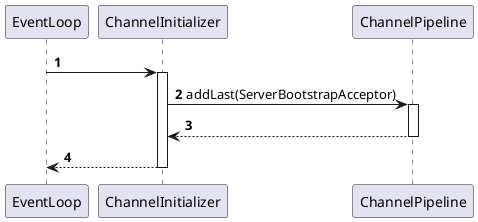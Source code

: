 @startuml
autonumber
EventLoop -> ChannelInitializer
activate ChannelInitializer
    ChannelInitializer -> ChannelPipeline:addLast(ServerBootstrapAcceptor)
    activate ChannelPipeline
    ChannelPipeline --> ChannelInitializer
    deactivate ChannelPipeline
ChannelInitializer --> EventLoop
deactivate ChannelInitializer
@enduml